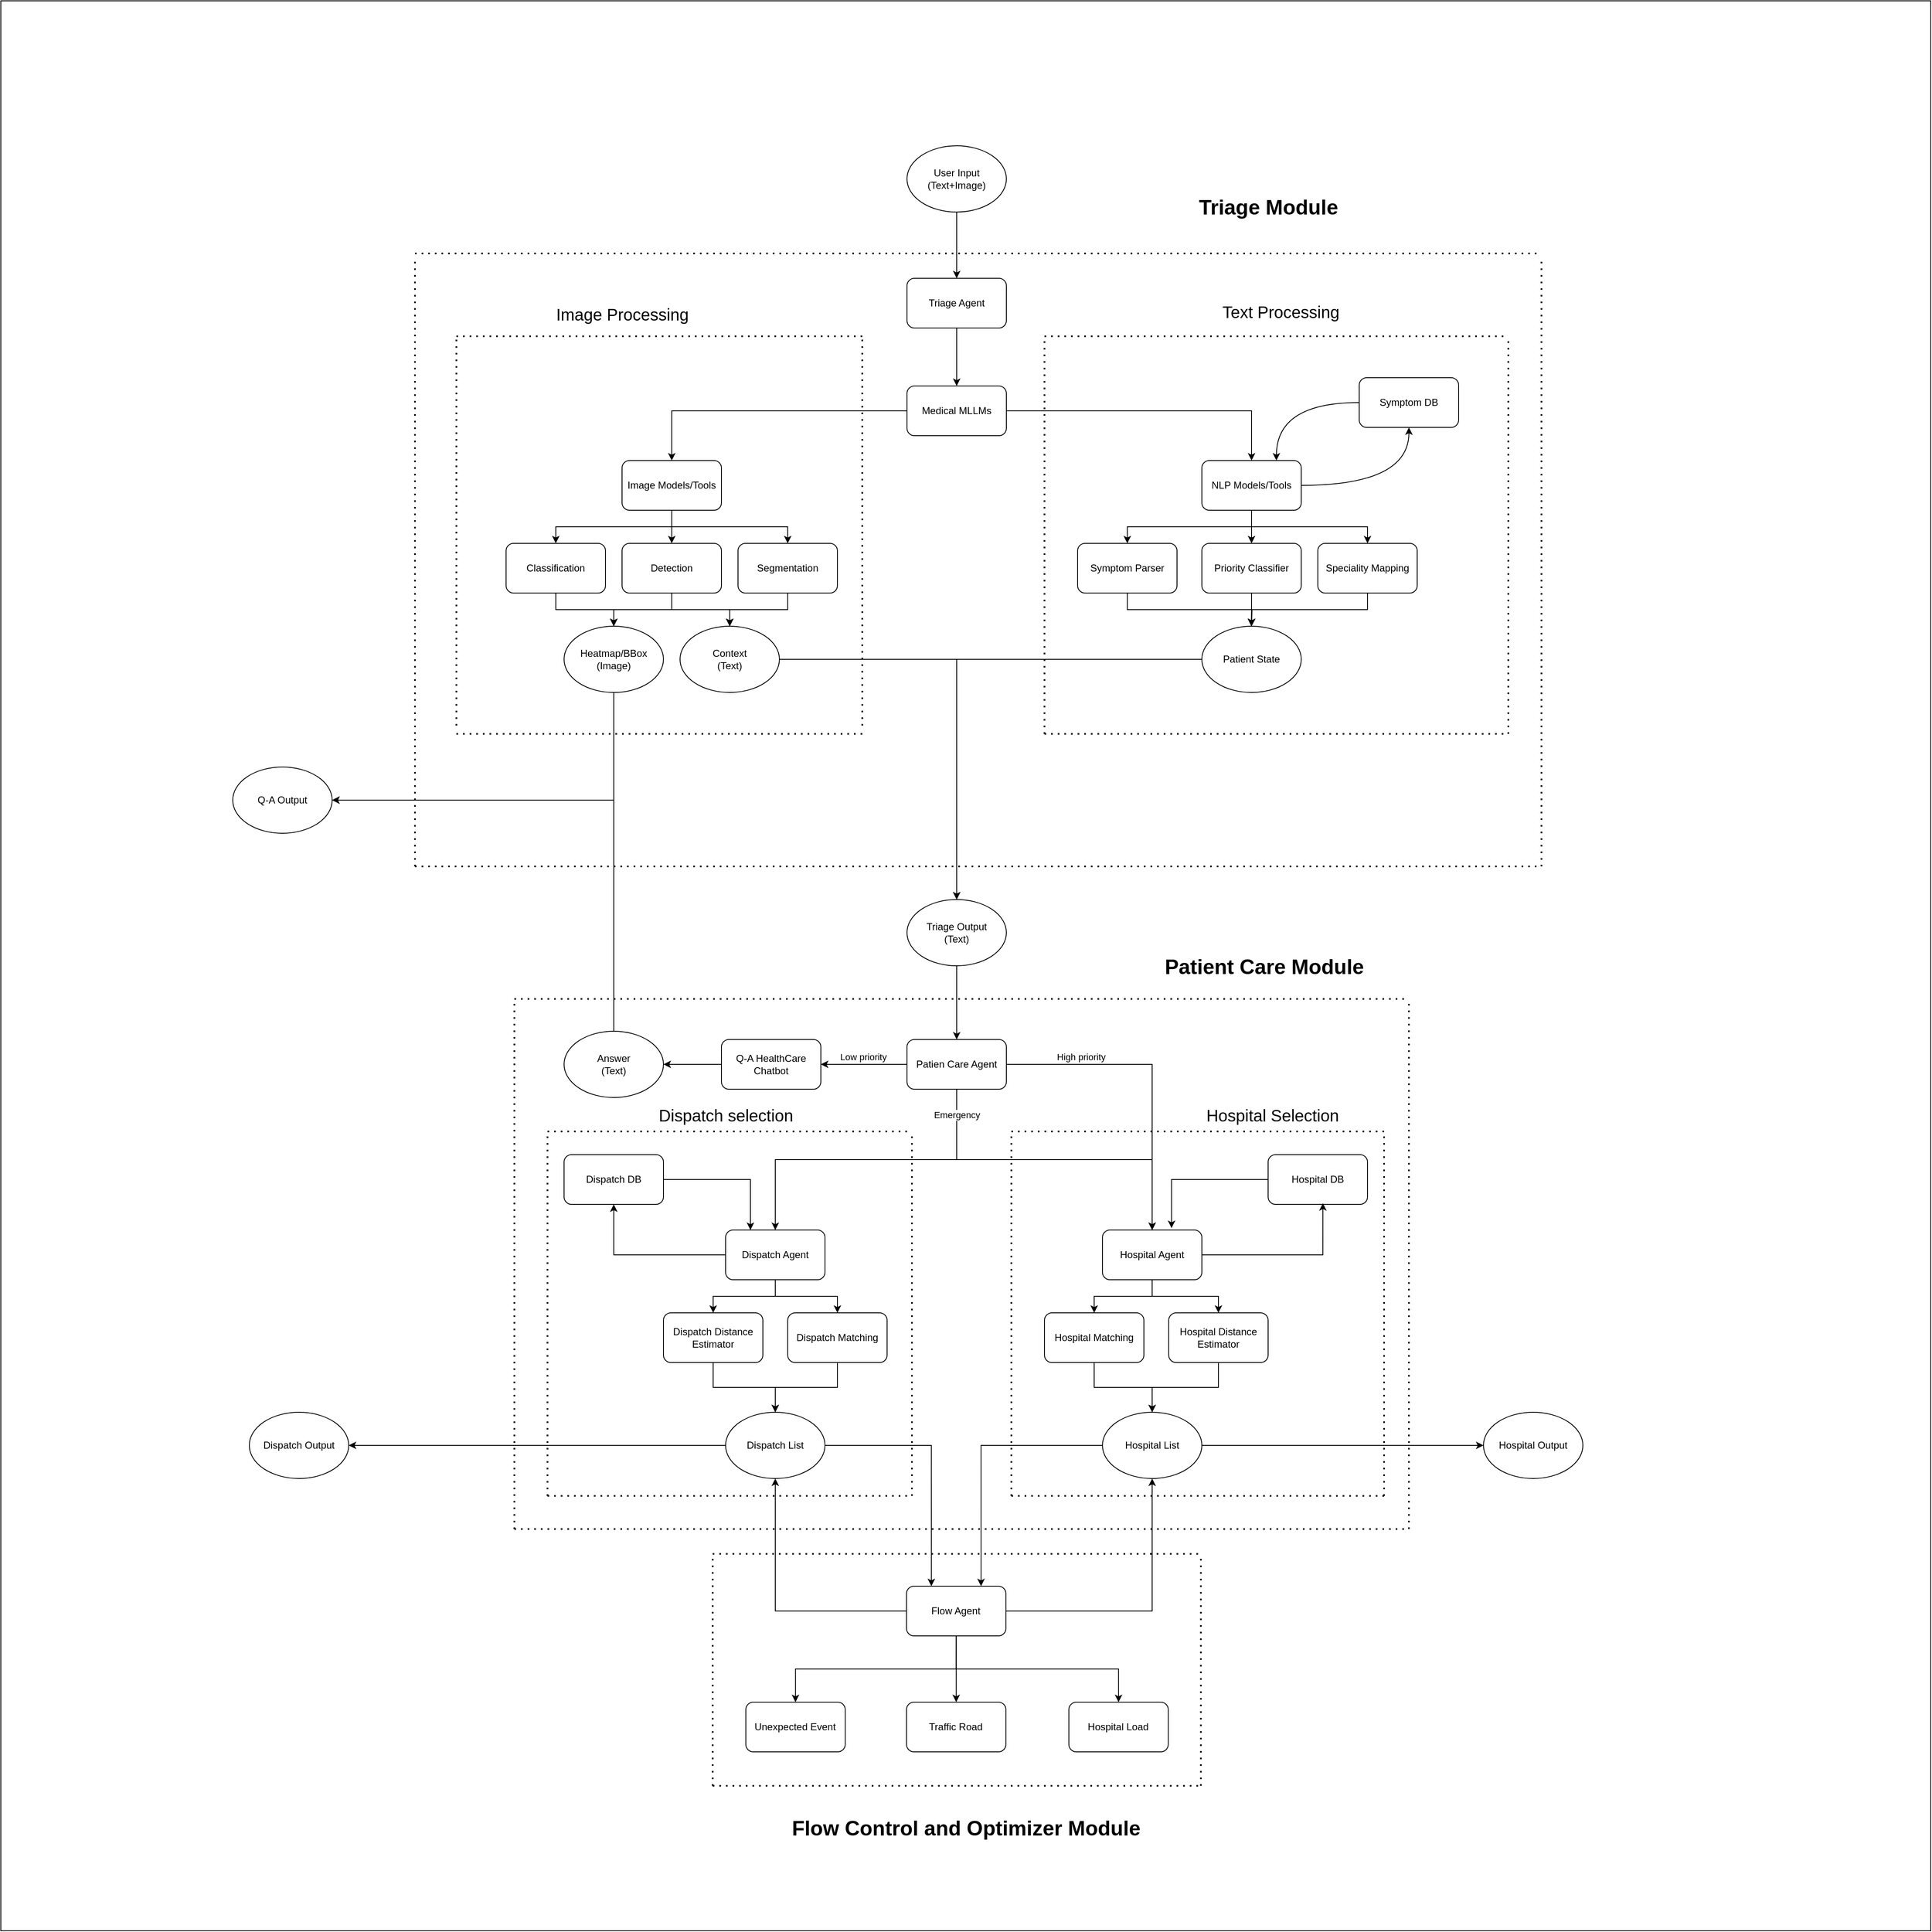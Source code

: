 <mxfile version="27.1.4">
  <diagram name="Trang-1" id="-PTlP6yDnaI1xnIO2j2w">
    <mxGraphModel dx="2442" dy="2209" grid="1" gridSize="10" guides="1" tooltips="1" connect="1" arrows="1" fold="1" page="1" pageScale="1" pageWidth="827" pageHeight="1169" math="0" shadow="0">
      <root>
        <mxCell id="0" />
        <mxCell id="1" parent="0" />
        <mxCell id="S82fjDXBs96VKD_66OaC-129" value="" style="whiteSpace=wrap;html=1;aspect=fixed;" parent="1" vertex="1">
          <mxGeometry x="-740" y="-85" width="2330" height="2330" as="geometry" />
        </mxCell>
        <mxCell id="S82fjDXBs96VKD_66OaC-30" style="edgeStyle=orthogonalEdgeStyle;rounded=0;orthogonalLoop=1;jettySize=auto;html=1;exitX=0.5;exitY=1;exitDx=0;exitDy=0;entryX=0.5;entryY=0;entryDx=0;entryDy=0;" parent="1" source="S82fjDXBs96VKD_66OaC-1" target="S82fjDXBs96VKD_66OaC-4" edge="1">
          <mxGeometry relative="1" as="geometry" />
        </mxCell>
        <mxCell id="S82fjDXBs96VKD_66OaC-1" value="Triage Agent" style="rounded=1;whiteSpace=wrap;html=1;" parent="1" vertex="1">
          <mxGeometry x="354" y="250" width="120" height="60" as="geometry" />
        </mxCell>
        <mxCell id="S82fjDXBs96VKD_66OaC-3" style="edgeStyle=orthogonalEdgeStyle;rounded=0;orthogonalLoop=1;jettySize=auto;html=1;" parent="1" source="S82fjDXBs96VKD_66OaC-2" target="S82fjDXBs96VKD_66OaC-1" edge="1">
          <mxGeometry relative="1" as="geometry" />
        </mxCell>
        <mxCell id="S82fjDXBs96VKD_66OaC-2" value="User Input&lt;br&gt;(Text+Image)" style="ellipse;whiteSpace=wrap;html=1;" parent="1" vertex="1">
          <mxGeometry x="354" y="90" width="120" height="80" as="geometry" />
        </mxCell>
        <mxCell id="S82fjDXBs96VKD_66OaC-18" style="edgeStyle=orthogonalEdgeStyle;rounded=0;orthogonalLoop=1;jettySize=auto;html=1;exitX=0;exitY=0.5;exitDx=0;exitDy=0;entryX=0.5;entryY=0;entryDx=0;entryDy=0;" parent="1" source="S82fjDXBs96VKD_66OaC-4" target="S82fjDXBs96VKD_66OaC-17" edge="1">
          <mxGeometry relative="1" as="geometry" />
        </mxCell>
        <mxCell id="S82fjDXBs96VKD_66OaC-26" style="edgeStyle=orthogonalEdgeStyle;rounded=0;orthogonalLoop=1;jettySize=auto;html=1;exitX=1;exitY=0.5;exitDx=0;exitDy=0;entryX=0.5;entryY=0;entryDx=0;entryDy=0;" parent="1" source="S82fjDXBs96VKD_66OaC-4" target="S82fjDXBs96VKD_66OaC-22" edge="1">
          <mxGeometry relative="1" as="geometry" />
        </mxCell>
        <mxCell id="S82fjDXBs96VKD_66OaC-4" value="Medical MLLMs" style="rounded=1;whiteSpace=wrap;html=1;" parent="1" vertex="1">
          <mxGeometry x="354" y="380" width="120" height="60" as="geometry" />
        </mxCell>
        <mxCell id="S82fjDXBs96VKD_66OaC-55" style="edgeStyle=orthogonalEdgeStyle;rounded=0;orthogonalLoop=1;jettySize=auto;html=1;exitX=0.5;exitY=1;exitDx=0;exitDy=0;entryX=0.5;entryY=0;entryDx=0;entryDy=0;" parent="1" source="S82fjDXBs96VKD_66OaC-5" target="S82fjDXBs96VKD_66OaC-49" edge="1">
          <mxGeometry relative="1" as="geometry" />
        </mxCell>
        <mxCell id="S82fjDXBs96VKD_66OaC-56" style="edgeStyle=orthogonalEdgeStyle;rounded=0;orthogonalLoop=1;jettySize=auto;html=1;exitX=0.5;exitY=1;exitDx=0;exitDy=0;" parent="1" source="S82fjDXBs96VKD_66OaC-5" target="S82fjDXBs96VKD_66OaC-50" edge="1">
          <mxGeometry relative="1" as="geometry" />
        </mxCell>
        <mxCell id="S82fjDXBs96VKD_66OaC-5" value="Classification" style="rounded=1;whiteSpace=wrap;html=1;" parent="1" vertex="1">
          <mxGeometry x="-130" y="570" width="120" height="60" as="geometry" />
        </mxCell>
        <mxCell id="S82fjDXBs96VKD_66OaC-57" style="edgeStyle=orthogonalEdgeStyle;rounded=0;orthogonalLoop=1;jettySize=auto;html=1;exitX=0.5;exitY=1;exitDx=0;exitDy=0;entryX=0.5;entryY=0;entryDx=0;entryDy=0;" parent="1" source="S82fjDXBs96VKD_66OaC-6" target="S82fjDXBs96VKD_66OaC-49" edge="1">
          <mxGeometry relative="1" as="geometry" />
        </mxCell>
        <mxCell id="S82fjDXBs96VKD_66OaC-59" style="edgeStyle=orthogonalEdgeStyle;rounded=0;orthogonalLoop=1;jettySize=auto;html=1;exitX=0.5;exitY=1;exitDx=0;exitDy=0;entryX=0.5;entryY=0;entryDx=0;entryDy=0;" parent="1" source="S82fjDXBs96VKD_66OaC-6" target="S82fjDXBs96VKD_66OaC-50" edge="1">
          <mxGeometry relative="1" as="geometry" />
        </mxCell>
        <mxCell id="S82fjDXBs96VKD_66OaC-6" value="Detection" style="rounded=1;whiteSpace=wrap;html=1;" parent="1" vertex="1">
          <mxGeometry x="10" y="570" width="120" height="60" as="geometry" />
        </mxCell>
        <mxCell id="S82fjDXBs96VKD_66OaC-58" style="edgeStyle=orthogonalEdgeStyle;rounded=0;orthogonalLoop=1;jettySize=auto;html=1;exitX=0.5;exitY=1;exitDx=0;exitDy=0;entryX=0.5;entryY=0;entryDx=0;entryDy=0;" parent="1" source="S82fjDXBs96VKD_66OaC-7" target="S82fjDXBs96VKD_66OaC-50" edge="1">
          <mxGeometry relative="1" as="geometry" />
        </mxCell>
        <mxCell id="S82fjDXBs96VKD_66OaC-60" style="edgeStyle=orthogonalEdgeStyle;rounded=0;orthogonalLoop=1;jettySize=auto;html=1;exitX=0.5;exitY=1;exitDx=0;exitDy=0;entryX=0.5;entryY=0;entryDx=0;entryDy=0;" parent="1" source="S82fjDXBs96VKD_66OaC-7" target="S82fjDXBs96VKD_66OaC-49" edge="1">
          <mxGeometry relative="1" as="geometry" />
        </mxCell>
        <mxCell id="S82fjDXBs96VKD_66OaC-7" value="Segmentation" style="rounded=1;whiteSpace=wrap;html=1;" parent="1" vertex="1">
          <mxGeometry x="150" y="570" width="120" height="60" as="geometry" />
        </mxCell>
        <mxCell id="S82fjDXBs96VKD_66OaC-19" style="edgeStyle=orthogonalEdgeStyle;rounded=0;orthogonalLoop=1;jettySize=auto;html=1;exitX=0.5;exitY=1;exitDx=0;exitDy=0;" parent="1" source="S82fjDXBs96VKD_66OaC-17" target="S82fjDXBs96VKD_66OaC-5" edge="1">
          <mxGeometry relative="1" as="geometry">
            <Array as="points">
              <mxPoint x="70" y="550" />
              <mxPoint x="-70" y="550" />
            </Array>
          </mxGeometry>
        </mxCell>
        <mxCell id="S82fjDXBs96VKD_66OaC-20" style="edgeStyle=orthogonalEdgeStyle;rounded=0;orthogonalLoop=1;jettySize=auto;html=1;exitX=0.5;exitY=1;exitDx=0;exitDy=0;entryX=0.5;entryY=0;entryDx=0;entryDy=0;" parent="1" source="S82fjDXBs96VKD_66OaC-17" target="S82fjDXBs96VKD_66OaC-6" edge="1">
          <mxGeometry relative="1" as="geometry" />
        </mxCell>
        <mxCell id="S82fjDXBs96VKD_66OaC-21" style="edgeStyle=orthogonalEdgeStyle;rounded=0;orthogonalLoop=1;jettySize=auto;html=1;exitX=0.5;exitY=1;exitDx=0;exitDy=0;entryX=0.5;entryY=0;entryDx=0;entryDy=0;" parent="1" source="S82fjDXBs96VKD_66OaC-17" target="S82fjDXBs96VKD_66OaC-7" edge="1">
          <mxGeometry relative="1" as="geometry" />
        </mxCell>
        <mxCell id="S82fjDXBs96VKD_66OaC-17" value="Image Models/Tools" style="rounded=1;whiteSpace=wrap;html=1;" parent="1" vertex="1">
          <mxGeometry x="10" y="470" width="120" height="60" as="geometry" />
        </mxCell>
        <mxCell id="S82fjDXBs96VKD_66OaC-27" style="edgeStyle=orthogonalEdgeStyle;rounded=0;orthogonalLoop=1;jettySize=auto;html=1;exitX=0.5;exitY=1;exitDx=0;exitDy=0;entryX=0.5;entryY=0;entryDx=0;entryDy=0;" parent="1" source="S82fjDXBs96VKD_66OaC-22" target="S82fjDXBs96VKD_66OaC-23" edge="1">
          <mxGeometry relative="1" as="geometry" />
        </mxCell>
        <mxCell id="S82fjDXBs96VKD_66OaC-28" style="edgeStyle=orthogonalEdgeStyle;rounded=0;orthogonalLoop=1;jettySize=auto;html=1;exitX=0.5;exitY=1;exitDx=0;exitDy=0;" parent="1" source="S82fjDXBs96VKD_66OaC-22" target="S82fjDXBs96VKD_66OaC-24" edge="1">
          <mxGeometry relative="1" as="geometry" />
        </mxCell>
        <mxCell id="S82fjDXBs96VKD_66OaC-29" style="edgeStyle=orthogonalEdgeStyle;rounded=0;orthogonalLoop=1;jettySize=auto;html=1;exitX=0.5;exitY=1;exitDx=0;exitDy=0;entryX=0.5;entryY=0;entryDx=0;entryDy=0;" parent="1" source="S82fjDXBs96VKD_66OaC-22" target="S82fjDXBs96VKD_66OaC-25" edge="1">
          <mxGeometry relative="1" as="geometry" />
        </mxCell>
        <mxCell id="S82fjDXBs96VKD_66OaC-44" style="edgeStyle=orthogonalEdgeStyle;rounded=0;orthogonalLoop=1;jettySize=auto;html=1;exitX=1;exitY=0.5;exitDx=0;exitDy=0;curved=1;" parent="1" source="S82fjDXBs96VKD_66OaC-22" target="S82fjDXBs96VKD_66OaC-42" edge="1">
          <mxGeometry relative="1" as="geometry" />
        </mxCell>
        <mxCell id="S82fjDXBs96VKD_66OaC-22" value="NLP Models/Tools" style="rounded=1;whiteSpace=wrap;html=1;" parent="1" vertex="1">
          <mxGeometry x="710" y="470" width="120" height="60" as="geometry" />
        </mxCell>
        <mxCell id="S82fjDXBs96VKD_66OaC-52" style="edgeStyle=orthogonalEdgeStyle;rounded=0;orthogonalLoop=1;jettySize=auto;html=1;exitX=0.5;exitY=1;exitDx=0;exitDy=0;" parent="1" source="S82fjDXBs96VKD_66OaC-23" target="S82fjDXBs96VKD_66OaC-51" edge="1">
          <mxGeometry relative="1" as="geometry" />
        </mxCell>
        <mxCell id="S82fjDXBs96VKD_66OaC-23" value="Symptom Parser" style="rounded=1;whiteSpace=wrap;html=1;" parent="1" vertex="1">
          <mxGeometry x="560" y="570" width="120" height="60" as="geometry" />
        </mxCell>
        <mxCell id="S82fjDXBs96VKD_66OaC-53" style="edgeStyle=orthogonalEdgeStyle;rounded=0;orthogonalLoop=1;jettySize=auto;html=1;exitX=0.5;exitY=1;exitDx=0;exitDy=0;" parent="1" source="S82fjDXBs96VKD_66OaC-24" edge="1">
          <mxGeometry relative="1" as="geometry">
            <mxPoint x="769.667" y="670" as="targetPoint" />
          </mxGeometry>
        </mxCell>
        <mxCell id="S82fjDXBs96VKD_66OaC-24" value="Priority Classifier" style="rounded=1;whiteSpace=wrap;html=1;" parent="1" vertex="1">
          <mxGeometry x="710" y="570" width="120" height="60" as="geometry" />
        </mxCell>
        <mxCell id="S82fjDXBs96VKD_66OaC-54" style="edgeStyle=orthogonalEdgeStyle;rounded=0;orthogonalLoop=1;jettySize=auto;html=1;exitX=0.5;exitY=1;exitDx=0;exitDy=0;" parent="1" source="S82fjDXBs96VKD_66OaC-25" edge="1">
          <mxGeometry relative="1" as="geometry">
            <mxPoint x="770" y="670" as="targetPoint" />
          </mxGeometry>
        </mxCell>
        <mxCell id="S82fjDXBs96VKD_66OaC-25" value="Speciality Mapping" style="rounded=1;whiteSpace=wrap;html=1;" parent="1" vertex="1">
          <mxGeometry x="850" y="570" width="120" height="60" as="geometry" />
        </mxCell>
        <mxCell id="S82fjDXBs96VKD_66OaC-46" style="edgeStyle=orthogonalEdgeStyle;rounded=0;orthogonalLoop=1;jettySize=auto;html=1;exitX=0.5;exitY=1;exitDx=0;exitDy=0;" parent="1" source="S82fjDXBs96VKD_66OaC-37" target="S82fjDXBs96VKD_66OaC-45" edge="1">
          <mxGeometry relative="1" as="geometry" />
        </mxCell>
        <mxCell id="S82fjDXBs96VKD_66OaC-37" value="Triage Output&lt;div&gt;(Text)&lt;/div&gt;" style="ellipse;whiteSpace=wrap;html=1;" parent="1" vertex="1">
          <mxGeometry x="354" y="1000" width="120" height="80" as="geometry" />
        </mxCell>
        <mxCell id="S82fjDXBs96VKD_66OaC-43" style="edgeStyle=orthogonalEdgeStyle;rounded=0;orthogonalLoop=1;jettySize=auto;html=1;exitX=0;exitY=0.5;exitDx=0;exitDy=0;entryX=0.75;entryY=0;entryDx=0;entryDy=0;curved=1;" parent="1" source="S82fjDXBs96VKD_66OaC-42" target="S82fjDXBs96VKD_66OaC-22" edge="1">
          <mxGeometry relative="1" as="geometry" />
        </mxCell>
        <mxCell id="S82fjDXBs96VKD_66OaC-42" value="Symptom DB" style="rounded=1;whiteSpace=wrap;html=1;" parent="1" vertex="1">
          <mxGeometry x="900" y="370" width="120" height="60" as="geometry" />
        </mxCell>
        <mxCell id="S82fjDXBs96VKD_66OaC-69" style="edgeStyle=orthogonalEdgeStyle;rounded=0;orthogonalLoop=1;jettySize=auto;html=1;exitX=0;exitY=0.5;exitDx=0;exitDy=0;entryX=1;entryY=0.5;entryDx=0;entryDy=0;" parent="1" source="S82fjDXBs96VKD_66OaC-45" target="S82fjDXBs96VKD_66OaC-47" edge="1">
          <mxGeometry relative="1" as="geometry" />
        </mxCell>
        <mxCell id="zd9Nmp61cdPIu0AplsEH-1" value="Low priority" style="edgeLabel;html=1;align=center;verticalAlign=middle;resizable=0;points=[];" vertex="1" connectable="0" parent="S82fjDXBs96VKD_66OaC-69">
          <mxGeometry x="-0.044" relative="1" as="geometry">
            <mxPoint x="-4" y="-9" as="offset" />
          </mxGeometry>
        </mxCell>
        <mxCell id="S82fjDXBs96VKD_66OaC-72" style="edgeStyle=orthogonalEdgeStyle;rounded=0;orthogonalLoop=1;jettySize=auto;html=1;exitX=0.5;exitY=1;exitDx=0;exitDy=0;entryX=0.5;entryY=0;entryDx=0;entryDy=0;" parent="1" source="S82fjDXBs96VKD_66OaC-45" target="S82fjDXBs96VKD_66OaC-70" edge="1">
          <mxGeometry relative="1" as="geometry" />
        </mxCell>
        <mxCell id="S82fjDXBs96VKD_66OaC-73" style="edgeStyle=orthogonalEdgeStyle;rounded=0;orthogonalLoop=1;jettySize=auto;html=1;exitX=0.5;exitY=1;exitDx=0;exitDy=0;" parent="1" source="S82fjDXBs96VKD_66OaC-45" target="S82fjDXBs96VKD_66OaC-71" edge="1">
          <mxGeometry relative="1" as="geometry" />
        </mxCell>
        <mxCell id="zd9Nmp61cdPIu0AplsEH-3" value="Emergency" style="edgeLabel;html=1;align=center;verticalAlign=middle;resizable=0;points=[];" vertex="1" connectable="0" parent="S82fjDXBs96VKD_66OaC-73">
          <mxGeometry x="-0.814" y="2" relative="1" as="geometry">
            <mxPoint x="-2" y="-7" as="offset" />
          </mxGeometry>
        </mxCell>
        <mxCell id="S82fjDXBs96VKD_66OaC-74" style="edgeStyle=orthogonalEdgeStyle;rounded=0;orthogonalLoop=1;jettySize=auto;html=1;exitX=1;exitY=0.5;exitDx=0;exitDy=0;entryX=0.5;entryY=0;entryDx=0;entryDy=0;" parent="1" source="S82fjDXBs96VKD_66OaC-45" target="S82fjDXBs96VKD_66OaC-71" edge="1">
          <mxGeometry relative="1" as="geometry" />
        </mxCell>
        <mxCell id="zd9Nmp61cdPIu0AplsEH-2" value="High priority" style="edgeLabel;html=1;align=center;verticalAlign=middle;resizable=0;points=[];" vertex="1" connectable="0" parent="S82fjDXBs96VKD_66OaC-74">
          <mxGeometry x="-0.521" y="1" relative="1" as="geometry">
            <mxPoint y="-8" as="offset" />
          </mxGeometry>
        </mxCell>
        <mxCell id="S82fjDXBs96VKD_66OaC-45" value="Patien Care Agent" style="rounded=1;whiteSpace=wrap;html=1;" parent="1" vertex="1">
          <mxGeometry x="354" y="1169" width="120" height="60" as="geometry" />
        </mxCell>
        <mxCell id="5sIv0ydvP6oSDNvSyHTZ-1" style="edgeStyle=orthogonalEdgeStyle;rounded=0;orthogonalLoop=1;jettySize=auto;html=1;exitX=0;exitY=0.5;exitDx=0;exitDy=0;entryX=1;entryY=0.5;entryDx=0;entryDy=0;" parent="1" source="S82fjDXBs96VKD_66OaC-47" target="S82fjDXBs96VKD_66OaC-64" edge="1">
          <mxGeometry relative="1" as="geometry" />
        </mxCell>
        <mxCell id="S82fjDXBs96VKD_66OaC-47" value="Q-A HealthCare Chatbot" style="rounded=1;whiteSpace=wrap;html=1;" parent="1" vertex="1">
          <mxGeometry x="130" y="1169" width="120" height="60" as="geometry" />
        </mxCell>
        <mxCell id="S82fjDXBs96VKD_66OaC-68" style="edgeStyle=orthogonalEdgeStyle;rounded=0;orthogonalLoop=1;jettySize=auto;html=1;exitX=0.5;exitY=1;exitDx=0;exitDy=0;entryX=1;entryY=0.5;entryDx=0;entryDy=0;" parent="1" source="S82fjDXBs96VKD_66OaC-49" target="S82fjDXBs96VKD_66OaC-65" edge="1">
          <mxGeometry relative="1" as="geometry" />
        </mxCell>
        <mxCell id="S82fjDXBs96VKD_66OaC-49" value="Heatmap/BBox&lt;div&gt;(Image)&lt;/div&gt;" style="ellipse;whiteSpace=wrap;html=1;" parent="1" vertex="1">
          <mxGeometry x="-60" y="670" width="120" height="80" as="geometry" />
        </mxCell>
        <mxCell id="S82fjDXBs96VKD_66OaC-61" style="edgeStyle=orthogonalEdgeStyle;rounded=0;orthogonalLoop=1;jettySize=auto;html=1;" parent="1" source="S82fjDXBs96VKD_66OaC-50" target="S82fjDXBs96VKD_66OaC-37" edge="1">
          <mxGeometry relative="1" as="geometry" />
        </mxCell>
        <mxCell id="S82fjDXBs96VKD_66OaC-50" value="Context&lt;div&gt;(Text)&lt;/div&gt;" style="ellipse;whiteSpace=wrap;html=1;" parent="1" vertex="1">
          <mxGeometry x="80" y="670" width="120" height="80" as="geometry" />
        </mxCell>
        <mxCell id="S82fjDXBs96VKD_66OaC-63" style="edgeStyle=orthogonalEdgeStyle;rounded=0;orthogonalLoop=1;jettySize=auto;html=1;exitX=0;exitY=0.5;exitDx=0;exitDy=0;entryX=0.5;entryY=0;entryDx=0;entryDy=0;" parent="1" source="S82fjDXBs96VKD_66OaC-51" target="S82fjDXBs96VKD_66OaC-37" edge="1">
          <mxGeometry relative="1" as="geometry" />
        </mxCell>
        <mxCell id="S82fjDXBs96VKD_66OaC-51" value="Patient State" style="ellipse;whiteSpace=wrap;html=1;" parent="1" vertex="1">
          <mxGeometry x="710" y="670" width="120" height="80" as="geometry" />
        </mxCell>
        <mxCell id="S82fjDXBs96VKD_66OaC-67" style="edgeStyle=orthogonalEdgeStyle;rounded=0;orthogonalLoop=1;jettySize=auto;html=1;exitX=0.5;exitY=0;exitDx=0;exitDy=0;entryX=1;entryY=0.5;entryDx=0;entryDy=0;" parent="1" source="S82fjDXBs96VKD_66OaC-64" target="S82fjDXBs96VKD_66OaC-65" edge="1">
          <mxGeometry relative="1" as="geometry" />
        </mxCell>
        <mxCell id="S82fjDXBs96VKD_66OaC-64" value="Answer&lt;div&gt;(Text)&lt;/div&gt;" style="ellipse;whiteSpace=wrap;html=1;" parent="1" vertex="1">
          <mxGeometry x="-60" y="1159" width="120" height="80" as="geometry" />
        </mxCell>
        <mxCell id="S82fjDXBs96VKD_66OaC-65" value="Q-A Output" style="ellipse;whiteSpace=wrap;html=1;" parent="1" vertex="1">
          <mxGeometry x="-460" y="840" width="120" height="80" as="geometry" />
        </mxCell>
        <mxCell id="S82fjDXBs96VKD_66OaC-81" style="edgeStyle=orthogonalEdgeStyle;rounded=0;orthogonalLoop=1;jettySize=auto;html=1;exitX=0.5;exitY=1;exitDx=0;exitDy=0;entryX=0.5;entryY=0;entryDx=0;entryDy=0;" parent="1" source="S82fjDXBs96VKD_66OaC-70" target="S82fjDXBs96VKD_66OaC-76" edge="1">
          <mxGeometry relative="1" as="geometry" />
        </mxCell>
        <mxCell id="S82fjDXBs96VKD_66OaC-82" style="edgeStyle=orthogonalEdgeStyle;rounded=0;orthogonalLoop=1;jettySize=auto;html=1;exitX=0.5;exitY=1;exitDx=0;exitDy=0;entryX=0.5;entryY=0;entryDx=0;entryDy=0;" parent="1" source="S82fjDXBs96VKD_66OaC-70" target="S82fjDXBs96VKD_66OaC-75" edge="1">
          <mxGeometry relative="1" as="geometry" />
        </mxCell>
        <mxCell id="S82fjDXBs96VKD_66OaC-84" style="edgeStyle=orthogonalEdgeStyle;rounded=0;orthogonalLoop=1;jettySize=auto;html=1;exitX=0;exitY=0.5;exitDx=0;exitDy=0;entryX=0.5;entryY=1;entryDx=0;entryDy=0;" parent="1" source="S82fjDXBs96VKD_66OaC-70" target="S82fjDXBs96VKD_66OaC-77" edge="1">
          <mxGeometry relative="1" as="geometry" />
        </mxCell>
        <mxCell id="S82fjDXBs96VKD_66OaC-70" value="Dispatch Agent" style="rounded=1;whiteSpace=wrap;html=1;" parent="1" vertex="1">
          <mxGeometry x="135" y="1399" width="120" height="60" as="geometry" />
        </mxCell>
        <mxCell id="S82fjDXBs96VKD_66OaC-90" style="edgeStyle=orthogonalEdgeStyle;rounded=0;orthogonalLoop=1;jettySize=auto;html=1;exitX=0.5;exitY=1;exitDx=0;exitDy=0;entryX=0.5;entryY=0;entryDx=0;entryDy=0;" parent="1" source="S82fjDXBs96VKD_66OaC-71" target="S82fjDXBs96VKD_66OaC-78" edge="1">
          <mxGeometry relative="1" as="geometry" />
        </mxCell>
        <mxCell id="S82fjDXBs96VKD_66OaC-91" style="edgeStyle=orthogonalEdgeStyle;rounded=0;orthogonalLoop=1;jettySize=auto;html=1;exitX=0.5;exitY=1;exitDx=0;exitDy=0;" parent="1" source="S82fjDXBs96VKD_66OaC-71" target="S82fjDXBs96VKD_66OaC-79" edge="1">
          <mxGeometry relative="1" as="geometry" />
        </mxCell>
        <mxCell id="S82fjDXBs96VKD_66OaC-71" value="Hospital Agent" style="rounded=1;whiteSpace=wrap;html=1;" parent="1" vertex="1">
          <mxGeometry x="590" y="1399" width="120" height="60" as="geometry" />
        </mxCell>
        <mxCell id="S82fjDXBs96VKD_66OaC-94" style="edgeStyle=orthogonalEdgeStyle;rounded=0;orthogonalLoop=1;jettySize=auto;html=1;exitX=0.5;exitY=1;exitDx=0;exitDy=0;entryX=0.5;entryY=0;entryDx=0;entryDy=0;" parent="1" source="S82fjDXBs96VKD_66OaC-75" target="S82fjDXBs96VKD_66OaC-87" edge="1">
          <mxGeometry relative="1" as="geometry" />
        </mxCell>
        <mxCell id="S82fjDXBs96VKD_66OaC-75" value="Dispatch Matching" style="rounded=1;whiteSpace=wrap;html=1;" parent="1" vertex="1">
          <mxGeometry x="210" y="1499" width="120" height="60" as="geometry" />
        </mxCell>
        <mxCell id="S82fjDXBs96VKD_66OaC-92" style="edgeStyle=orthogonalEdgeStyle;rounded=0;orthogonalLoop=1;jettySize=auto;html=1;exitX=0.5;exitY=1;exitDx=0;exitDy=0;" parent="1" source="S82fjDXBs96VKD_66OaC-76" target="S82fjDXBs96VKD_66OaC-87" edge="1">
          <mxGeometry relative="1" as="geometry" />
        </mxCell>
        <mxCell id="S82fjDXBs96VKD_66OaC-76" value="Dispatch Distance Estimator" style="rounded=1;whiteSpace=wrap;html=1;" parent="1" vertex="1">
          <mxGeometry x="60" y="1499" width="120" height="60" as="geometry" />
        </mxCell>
        <mxCell id="S82fjDXBs96VKD_66OaC-83" style="edgeStyle=orthogonalEdgeStyle;rounded=0;orthogonalLoop=1;jettySize=auto;html=1;exitX=1;exitY=0.5;exitDx=0;exitDy=0;entryX=0.25;entryY=0;entryDx=0;entryDy=0;" parent="1" source="S82fjDXBs96VKD_66OaC-77" target="S82fjDXBs96VKD_66OaC-70" edge="1">
          <mxGeometry relative="1" as="geometry" />
        </mxCell>
        <mxCell id="S82fjDXBs96VKD_66OaC-77" value="Dispatch DB" style="rounded=1;whiteSpace=wrap;html=1;" parent="1" vertex="1">
          <mxGeometry x="-60" y="1308" width="120" height="60" as="geometry" />
        </mxCell>
        <mxCell id="S82fjDXBs96VKD_66OaC-95" style="edgeStyle=orthogonalEdgeStyle;rounded=0;orthogonalLoop=1;jettySize=auto;html=1;exitX=0.5;exitY=1;exitDx=0;exitDy=0;" parent="1" source="S82fjDXBs96VKD_66OaC-78" target="S82fjDXBs96VKD_66OaC-88" edge="1">
          <mxGeometry relative="1" as="geometry" />
        </mxCell>
        <mxCell id="S82fjDXBs96VKD_66OaC-78" value="Hospital Matching" style="rounded=1;whiteSpace=wrap;html=1;" parent="1" vertex="1">
          <mxGeometry x="520" y="1499" width="120" height="60" as="geometry" />
        </mxCell>
        <mxCell id="S82fjDXBs96VKD_66OaC-96" style="edgeStyle=orthogonalEdgeStyle;rounded=0;orthogonalLoop=1;jettySize=auto;html=1;exitX=0.5;exitY=1;exitDx=0;exitDy=0;entryX=0.5;entryY=0;entryDx=0;entryDy=0;" parent="1" source="S82fjDXBs96VKD_66OaC-79" target="S82fjDXBs96VKD_66OaC-88" edge="1">
          <mxGeometry relative="1" as="geometry" />
        </mxCell>
        <mxCell id="S82fjDXBs96VKD_66OaC-79" value="Hospital Distance Estimator" style="rounded=1;whiteSpace=wrap;html=1;" parent="1" vertex="1">
          <mxGeometry x="670" y="1499" width="120" height="60" as="geometry" />
        </mxCell>
        <mxCell id="S82fjDXBs96VKD_66OaC-80" value="Hospital DB" style="rounded=1;whiteSpace=wrap;html=1;" parent="1" vertex="1">
          <mxGeometry x="790" y="1308" width="120" height="60" as="geometry" />
        </mxCell>
        <mxCell id="S82fjDXBs96VKD_66OaC-85" style="edgeStyle=orthogonalEdgeStyle;rounded=0;orthogonalLoop=1;jettySize=auto;html=1;exitX=0;exitY=0.5;exitDx=0;exitDy=0;entryX=0.695;entryY=-0.039;entryDx=0;entryDy=0;entryPerimeter=0;" parent="1" source="S82fjDXBs96VKD_66OaC-80" target="S82fjDXBs96VKD_66OaC-71" edge="1">
          <mxGeometry relative="1" as="geometry" />
        </mxCell>
        <mxCell id="S82fjDXBs96VKD_66OaC-86" style="edgeStyle=orthogonalEdgeStyle;rounded=0;orthogonalLoop=1;jettySize=auto;html=1;exitX=1;exitY=0.5;exitDx=0;exitDy=0;entryX=0.551;entryY=0.977;entryDx=0;entryDy=0;entryPerimeter=0;" parent="1" source="S82fjDXBs96VKD_66OaC-71" target="S82fjDXBs96VKD_66OaC-80" edge="1">
          <mxGeometry relative="1" as="geometry" />
        </mxCell>
        <mxCell id="S82fjDXBs96VKD_66OaC-100" style="edgeStyle=orthogonalEdgeStyle;rounded=0;orthogonalLoop=1;jettySize=auto;html=1;exitX=0;exitY=0.5;exitDx=0;exitDy=0;entryX=1;entryY=0.5;entryDx=0;entryDy=0;" parent="1" source="S82fjDXBs96VKD_66OaC-87" target="S82fjDXBs96VKD_66OaC-98" edge="1">
          <mxGeometry relative="1" as="geometry" />
        </mxCell>
        <mxCell id="S82fjDXBs96VKD_66OaC-105" style="edgeStyle=orthogonalEdgeStyle;rounded=0;orthogonalLoop=1;jettySize=auto;html=1;exitX=1;exitY=0.5;exitDx=0;exitDy=0;entryX=0.25;entryY=0;entryDx=0;entryDy=0;" parent="1" source="S82fjDXBs96VKD_66OaC-87" target="S82fjDXBs96VKD_66OaC-104" edge="1">
          <mxGeometry relative="1" as="geometry" />
        </mxCell>
        <mxCell id="S82fjDXBs96VKD_66OaC-87" value="Dispatch List" style="ellipse;whiteSpace=wrap;html=1;" parent="1" vertex="1">
          <mxGeometry x="135" y="1619" width="120" height="80" as="geometry" />
        </mxCell>
        <mxCell id="S82fjDXBs96VKD_66OaC-103" style="edgeStyle=orthogonalEdgeStyle;rounded=0;orthogonalLoop=1;jettySize=auto;html=1;exitX=1;exitY=0.5;exitDx=0;exitDy=0;entryX=0;entryY=0.5;entryDx=0;entryDy=0;" parent="1" source="S82fjDXBs96VKD_66OaC-88" target="S82fjDXBs96VKD_66OaC-102" edge="1">
          <mxGeometry relative="1" as="geometry" />
        </mxCell>
        <mxCell id="S82fjDXBs96VKD_66OaC-106" style="edgeStyle=orthogonalEdgeStyle;rounded=0;orthogonalLoop=1;jettySize=auto;html=1;exitX=0;exitY=0.5;exitDx=0;exitDy=0;entryX=0.75;entryY=0;entryDx=0;entryDy=0;" parent="1" source="S82fjDXBs96VKD_66OaC-88" target="S82fjDXBs96VKD_66OaC-104" edge="1">
          <mxGeometry relative="1" as="geometry" />
        </mxCell>
        <mxCell id="S82fjDXBs96VKD_66OaC-88" value="Hospital List" style="ellipse;whiteSpace=wrap;html=1;" parent="1" vertex="1">
          <mxGeometry x="590" y="1619" width="120" height="80" as="geometry" />
        </mxCell>
        <mxCell id="S82fjDXBs96VKD_66OaC-98" value="Dispatch Output" style="ellipse;whiteSpace=wrap;html=1;" parent="1" vertex="1">
          <mxGeometry x="-440" y="1619" width="120" height="80" as="geometry" />
        </mxCell>
        <mxCell id="S82fjDXBs96VKD_66OaC-102" value="Hospital Output" style="ellipse;whiteSpace=wrap;html=1;" parent="1" vertex="1">
          <mxGeometry x="1050" y="1619" width="120" height="80" as="geometry" />
        </mxCell>
        <mxCell id="S82fjDXBs96VKD_66OaC-107" style="edgeStyle=orthogonalEdgeStyle;rounded=0;orthogonalLoop=1;jettySize=auto;html=1;exitX=0;exitY=0.5;exitDx=0;exitDy=0;entryX=0.5;entryY=1;entryDx=0;entryDy=0;" parent="1" source="S82fjDXBs96VKD_66OaC-104" target="S82fjDXBs96VKD_66OaC-87" edge="1">
          <mxGeometry relative="1" as="geometry" />
        </mxCell>
        <mxCell id="S82fjDXBs96VKD_66OaC-108" style="edgeStyle=orthogonalEdgeStyle;rounded=0;orthogonalLoop=1;jettySize=auto;html=1;exitX=1;exitY=0.5;exitDx=0;exitDy=0;entryX=0.5;entryY=1;entryDx=0;entryDy=0;" parent="1" source="S82fjDXBs96VKD_66OaC-104" target="S82fjDXBs96VKD_66OaC-88" edge="1">
          <mxGeometry relative="1" as="geometry" />
        </mxCell>
        <mxCell id="S82fjDXBs96VKD_66OaC-114" style="edgeStyle=orthogonalEdgeStyle;rounded=0;orthogonalLoop=1;jettySize=auto;html=1;exitX=0.5;exitY=1;exitDx=0;exitDy=0;" parent="1" source="S82fjDXBs96VKD_66OaC-104" target="S82fjDXBs96VKD_66OaC-109" edge="1">
          <mxGeometry relative="1" as="geometry" />
        </mxCell>
        <mxCell id="S82fjDXBs96VKD_66OaC-115" style="edgeStyle=orthogonalEdgeStyle;rounded=0;orthogonalLoop=1;jettySize=auto;html=1;exitX=0.5;exitY=1;exitDx=0;exitDy=0;" parent="1" source="S82fjDXBs96VKD_66OaC-104" target="S82fjDXBs96VKD_66OaC-110" edge="1">
          <mxGeometry relative="1" as="geometry" />
        </mxCell>
        <mxCell id="S82fjDXBs96VKD_66OaC-116" style="edgeStyle=orthogonalEdgeStyle;rounded=0;orthogonalLoop=1;jettySize=auto;html=1;exitX=0.5;exitY=1;exitDx=0;exitDy=0;entryX=0.5;entryY=0;entryDx=0;entryDy=0;" parent="1" source="S82fjDXBs96VKD_66OaC-104" target="S82fjDXBs96VKD_66OaC-111" edge="1">
          <mxGeometry relative="1" as="geometry" />
        </mxCell>
        <mxCell id="S82fjDXBs96VKD_66OaC-104" value="Flow Agent" style="rounded=1;whiteSpace=wrap;html=1;" parent="1" vertex="1">
          <mxGeometry x="353.43" y="1829" width="120" height="60" as="geometry" />
        </mxCell>
        <mxCell id="S82fjDXBs96VKD_66OaC-109" value="Unexpected Event" style="rounded=1;whiteSpace=wrap;html=1;" parent="1" vertex="1">
          <mxGeometry x="159.43" y="1969" width="120" height="60" as="geometry" />
        </mxCell>
        <mxCell id="S82fjDXBs96VKD_66OaC-110" value="Traffic Road" style="rounded=1;whiteSpace=wrap;html=1;" parent="1" vertex="1">
          <mxGeometry x="353.43" y="1969" width="120" height="60" as="geometry" />
        </mxCell>
        <mxCell id="S82fjDXBs96VKD_66OaC-111" value="Hospital Load" style="rounded=1;whiteSpace=wrap;html=1;" parent="1" vertex="1">
          <mxGeometry x="549.43" y="1969" width="120" height="60" as="geometry" />
        </mxCell>
        <mxCell id="S82fjDXBs96VKD_66OaC-117" value="" style="endArrow=none;dashed=1;html=1;dashPattern=1 3;strokeWidth=2;rounded=0;" parent="1" edge="1">
          <mxGeometry width="50" height="50" relative="1" as="geometry">
            <mxPoint x="119.43" y="1790" as="sourcePoint" />
            <mxPoint x="709.43" y="1790" as="targetPoint" />
          </mxGeometry>
        </mxCell>
        <mxCell id="S82fjDXBs96VKD_66OaC-118" value="" style="endArrow=none;dashed=1;html=1;dashPattern=1 3;strokeWidth=2;rounded=0;" parent="1" edge="1">
          <mxGeometry width="50" height="50" relative="1" as="geometry">
            <mxPoint x="119.43" y="2070" as="sourcePoint" />
            <mxPoint x="709.43" y="2070" as="targetPoint" />
          </mxGeometry>
        </mxCell>
        <mxCell id="S82fjDXBs96VKD_66OaC-119" value="" style="endArrow=none;dashed=1;html=1;dashPattern=1 3;strokeWidth=2;rounded=0;" parent="1" edge="1">
          <mxGeometry width="50" height="50" relative="1" as="geometry">
            <mxPoint x="119.43" y="2070" as="sourcePoint" />
            <mxPoint x="119.43" y="1790" as="targetPoint" />
          </mxGeometry>
        </mxCell>
        <mxCell id="S82fjDXBs96VKD_66OaC-120" value="" style="endArrow=none;dashed=1;html=1;dashPattern=1 3;strokeWidth=2;rounded=0;" parent="1" edge="1">
          <mxGeometry width="50" height="50" relative="1" as="geometry">
            <mxPoint x="708.82" y="2070" as="sourcePoint" />
            <mxPoint x="708.82" y="1790" as="targetPoint" />
          </mxGeometry>
        </mxCell>
        <mxCell id="S82fjDXBs96VKD_66OaC-121" value="" style="endArrow=none;dashed=1;html=1;dashPattern=1 3;strokeWidth=2;rounded=0;" parent="1" edge="1">
          <mxGeometry width="50" height="50" relative="1" as="geometry">
            <mxPoint x="-120" y="1760" as="sourcePoint" />
            <mxPoint x="960" y="1760" as="targetPoint" />
          </mxGeometry>
        </mxCell>
        <mxCell id="S82fjDXBs96VKD_66OaC-122" value="" style="endArrow=none;dashed=1;html=1;dashPattern=1 3;strokeWidth=2;rounded=0;" parent="1" edge="1">
          <mxGeometry width="50" height="50" relative="1" as="geometry">
            <mxPoint x="-120" y="1120" as="sourcePoint" />
            <mxPoint x="960" y="1120" as="targetPoint" />
          </mxGeometry>
        </mxCell>
        <mxCell id="S82fjDXBs96VKD_66OaC-123" value="" style="endArrow=none;dashed=1;html=1;dashPattern=1 3;strokeWidth=2;rounded=0;" parent="1" edge="1">
          <mxGeometry width="50" height="50" relative="1" as="geometry">
            <mxPoint x="-120" y="1760" as="sourcePoint" />
            <mxPoint x="-120" y="1120" as="targetPoint" />
          </mxGeometry>
        </mxCell>
        <mxCell id="S82fjDXBs96VKD_66OaC-124" value="" style="endArrow=none;dashed=1;html=1;dashPattern=1 3;strokeWidth=2;rounded=0;" parent="1" edge="1">
          <mxGeometry width="50" height="50" relative="1" as="geometry">
            <mxPoint x="960" y="1760" as="sourcePoint" />
            <mxPoint x="960" y="1120" as="targetPoint" />
          </mxGeometry>
        </mxCell>
        <mxCell id="S82fjDXBs96VKD_66OaC-125" value="" style="endArrow=none;dashed=1;html=1;dashPattern=1 3;strokeWidth=2;rounded=0;" parent="1" edge="1">
          <mxGeometry width="50" height="50" relative="1" as="geometry">
            <mxPoint x="-240" y="960" as="sourcePoint" />
            <mxPoint x="1120" y="960" as="targetPoint" />
          </mxGeometry>
        </mxCell>
        <mxCell id="S82fjDXBs96VKD_66OaC-126" value="" style="endArrow=none;dashed=1;html=1;dashPattern=1 3;strokeWidth=2;rounded=0;fontSize=20;" parent="1" edge="1">
          <mxGeometry width="50" height="50" relative="1" as="geometry">
            <mxPoint x="-240" y="220" as="sourcePoint" />
            <mxPoint x="1120" y="220" as="targetPoint" />
          </mxGeometry>
        </mxCell>
        <mxCell id="S82fjDXBs96VKD_66OaC-127" value="" style="endArrow=none;dashed=1;html=1;dashPattern=1 3;strokeWidth=2;rounded=0;" parent="1" edge="1">
          <mxGeometry width="50" height="50" relative="1" as="geometry">
            <mxPoint x="-240" y="960" as="sourcePoint" />
            <mxPoint x="-240" y="230" as="targetPoint" />
          </mxGeometry>
        </mxCell>
        <mxCell id="S82fjDXBs96VKD_66OaC-128" value="" style="endArrow=none;dashed=1;html=1;dashPattern=1 3;strokeWidth=2;rounded=0;" parent="1" edge="1">
          <mxGeometry width="50" height="50" relative="1" as="geometry">
            <mxPoint x="1120" y="960" as="sourcePoint" />
            <mxPoint x="1120" y="230" as="targetPoint" />
          </mxGeometry>
        </mxCell>
        <mxCell id="5sIv0ydvP6oSDNvSyHTZ-2" value="" style="endArrow=none;dashed=1;html=1;dashPattern=1 3;strokeWidth=2;rounded=0;" parent="1" edge="1">
          <mxGeometry width="50" height="50" relative="1" as="geometry">
            <mxPoint x="520" y="800" as="sourcePoint" />
            <mxPoint x="1080" y="800" as="targetPoint" />
          </mxGeometry>
        </mxCell>
        <mxCell id="5sIv0ydvP6oSDNvSyHTZ-3" value="" style="endArrow=none;dashed=1;html=1;dashPattern=1 3;strokeWidth=2;rounded=0;" parent="1" edge="1">
          <mxGeometry width="50" height="50" relative="1" as="geometry">
            <mxPoint x="520" y="320" as="sourcePoint" />
            <mxPoint x="1080" y="320" as="targetPoint" />
          </mxGeometry>
        </mxCell>
        <mxCell id="5sIv0ydvP6oSDNvSyHTZ-4" value="" style="endArrow=none;dashed=1;html=1;dashPattern=1 3;strokeWidth=2;rounded=0;" parent="1" edge="1">
          <mxGeometry width="50" height="50" relative="1" as="geometry">
            <mxPoint x="520" y="800" as="sourcePoint" />
            <mxPoint x="520" y="320" as="targetPoint" />
          </mxGeometry>
        </mxCell>
        <mxCell id="5sIv0ydvP6oSDNvSyHTZ-5" value="" style="endArrow=none;dashed=1;html=1;dashPattern=1 3;strokeWidth=2;rounded=0;" parent="1" edge="1">
          <mxGeometry width="50" height="50" relative="1" as="geometry">
            <mxPoint x="1080" y="800" as="sourcePoint" />
            <mxPoint x="1080" y="320" as="targetPoint" />
          </mxGeometry>
        </mxCell>
        <mxCell id="5sIv0ydvP6oSDNvSyHTZ-6" value="" style="endArrow=none;dashed=1;html=1;dashPattern=1 3;strokeWidth=2;rounded=0;" parent="1" edge="1">
          <mxGeometry width="50" height="50" relative="1" as="geometry">
            <mxPoint x="-190" y="800" as="sourcePoint" />
            <mxPoint x="300" y="800" as="targetPoint" />
          </mxGeometry>
        </mxCell>
        <mxCell id="5sIv0ydvP6oSDNvSyHTZ-7" value="" style="endArrow=none;dashed=1;html=1;dashPattern=1 3;strokeWidth=2;rounded=0;" parent="1" edge="1">
          <mxGeometry width="50" height="50" relative="1" as="geometry">
            <mxPoint x="-190" y="320" as="sourcePoint" />
            <mxPoint x="300" y="320" as="targetPoint" />
          </mxGeometry>
        </mxCell>
        <mxCell id="5sIv0ydvP6oSDNvSyHTZ-8" value="" style="endArrow=none;dashed=1;html=1;dashPattern=1 3;strokeWidth=2;rounded=0;" parent="1" edge="1">
          <mxGeometry width="50" height="50" relative="1" as="geometry">
            <mxPoint x="-190" y="790" as="sourcePoint" />
            <mxPoint x="-190" y="320" as="targetPoint" />
          </mxGeometry>
        </mxCell>
        <mxCell id="5sIv0ydvP6oSDNvSyHTZ-9" value="" style="endArrow=none;dashed=1;html=1;dashPattern=1 3;strokeWidth=2;rounded=0;" parent="1" edge="1">
          <mxGeometry width="50" height="50" relative="1" as="geometry">
            <mxPoint x="300" y="790" as="sourcePoint" />
            <mxPoint x="300" y="320" as="targetPoint" />
          </mxGeometry>
        </mxCell>
        <mxCell id="5sIv0ydvP6oSDNvSyHTZ-10" value="&lt;font style=&quot;font-size: 20px;&quot;&gt;Image Processing&lt;/font&gt;" style="text;html=1;align=center;verticalAlign=middle;resizable=0;points=[];autosize=1;strokeColor=none;fillColor=none;" parent="1" vertex="1">
          <mxGeometry x="-80" y="273" width="180" height="40" as="geometry" />
        </mxCell>
        <mxCell id="5sIv0ydvP6oSDNvSyHTZ-11" value="&lt;font style=&quot;font-size: 20px;&quot;&gt;Text Processing&lt;/font&gt;" style="text;html=1;align=center;verticalAlign=middle;resizable=0;points=[];autosize=1;strokeColor=none;fillColor=none;" parent="1" vertex="1">
          <mxGeometry x="725" y="270" width="160" height="40" as="geometry" />
        </mxCell>
        <mxCell id="5sIv0ydvP6oSDNvSyHTZ-12" value="&lt;font style=&quot;font-size: 25px;&quot;&gt;&lt;b&gt;Triage Module&lt;/b&gt;&lt;/font&gt;" style="text;html=1;align=center;verticalAlign=middle;resizable=0;points=[];autosize=1;strokeColor=none;fillColor=none;" parent="1" vertex="1">
          <mxGeometry x="695" y="143" width="190" height="40" as="geometry" />
        </mxCell>
        <mxCell id="5sIv0ydvP6oSDNvSyHTZ-13" value="&lt;span style=&quot;font-size: 25px;&quot;&gt;&lt;b&gt;Patient Care Module&lt;/b&gt;&lt;/span&gt;" style="text;html=1;align=center;verticalAlign=middle;resizable=0;points=[];autosize=1;strokeColor=none;fillColor=none;" parent="1" vertex="1">
          <mxGeometry x="655" y="1060" width="260" height="40" as="geometry" />
        </mxCell>
        <mxCell id="5sIv0ydvP6oSDNvSyHTZ-14" value="&lt;font style=&quot;font-size: 25px;&quot;&gt;&lt;b&gt;Flow Control and Optimizer Module&lt;/b&gt;&lt;/font&gt;" style="text;html=1;align=center;verticalAlign=middle;resizable=0;points=[];autosize=1;strokeColor=none;fillColor=none;" parent="1" vertex="1">
          <mxGeometry x="205" y="2100" width="440" height="40" as="geometry" />
        </mxCell>
        <mxCell id="5sIv0ydvP6oSDNvSyHTZ-15" value="" style="endArrow=none;dashed=1;html=1;dashPattern=1 3;strokeWidth=2;rounded=0;" parent="1" edge="1">
          <mxGeometry width="50" height="50" relative="1" as="geometry">
            <mxPoint x="360" y="1720" as="sourcePoint" />
            <mxPoint x="360" y="1280" as="targetPoint" />
          </mxGeometry>
        </mxCell>
        <mxCell id="5sIv0ydvP6oSDNvSyHTZ-16" value="" style="endArrow=none;dashed=1;html=1;dashPattern=1 3;strokeWidth=2;rounded=0;" parent="1" edge="1">
          <mxGeometry width="50" height="50" relative="1" as="geometry">
            <mxPoint x="480" y="1720" as="sourcePoint" />
            <mxPoint x="480" y="1280" as="targetPoint" />
          </mxGeometry>
        </mxCell>
        <mxCell id="5sIv0ydvP6oSDNvSyHTZ-17" value="" style="endArrow=none;dashed=1;html=1;dashPattern=1 3;strokeWidth=2;rounded=0;" parent="1" edge="1">
          <mxGeometry width="50" height="50" relative="1" as="geometry">
            <mxPoint x="-80" y="1720" as="sourcePoint" />
            <mxPoint x="-80" y="1280" as="targetPoint" />
          </mxGeometry>
        </mxCell>
        <mxCell id="5sIv0ydvP6oSDNvSyHTZ-18" value="" style="endArrow=none;dashed=1;html=1;dashPattern=1 3;strokeWidth=2;rounded=0;" parent="1" edge="1">
          <mxGeometry width="50" height="50" relative="1" as="geometry">
            <mxPoint x="930" y="1720" as="sourcePoint" />
            <mxPoint x="930" y="1280" as="targetPoint" />
          </mxGeometry>
        </mxCell>
        <mxCell id="5sIv0ydvP6oSDNvSyHTZ-19" value="" style="endArrow=none;dashed=1;html=1;dashPattern=1 3;strokeWidth=2;rounded=0;" parent="1" edge="1">
          <mxGeometry width="50" height="50" relative="1" as="geometry">
            <mxPoint x="480" y="1720" as="sourcePoint" />
            <mxPoint x="930" y="1720" as="targetPoint" />
          </mxGeometry>
        </mxCell>
        <mxCell id="5sIv0ydvP6oSDNvSyHTZ-20" value="" style="endArrow=none;dashed=1;html=1;dashPattern=1 3;strokeWidth=2;rounded=0;" parent="1" edge="1">
          <mxGeometry width="50" height="50" relative="1" as="geometry">
            <mxPoint x="480" y="1280" as="sourcePoint" />
            <mxPoint x="930" y="1280" as="targetPoint" />
          </mxGeometry>
        </mxCell>
        <mxCell id="5sIv0ydvP6oSDNvSyHTZ-21" value="" style="endArrow=none;dashed=1;html=1;dashPattern=1 3;strokeWidth=2;rounded=0;" parent="1" edge="1">
          <mxGeometry width="50" height="50" relative="1" as="geometry">
            <mxPoint x="-80" y="1280" as="sourcePoint" />
            <mxPoint x="360" y="1280" as="targetPoint" />
          </mxGeometry>
        </mxCell>
        <mxCell id="5sIv0ydvP6oSDNvSyHTZ-22" value="" style="endArrow=none;dashed=1;html=1;dashPattern=1 3;strokeWidth=2;rounded=0;" parent="1" edge="1">
          <mxGeometry width="50" height="50" relative="1" as="geometry">
            <mxPoint x="-80" y="1720" as="sourcePoint" />
            <mxPoint x="360" y="1720" as="targetPoint" />
          </mxGeometry>
        </mxCell>
        <mxCell id="5sIv0ydvP6oSDNvSyHTZ-23" value="&lt;font style=&quot;font-size: 20px;&quot;&gt;Dispatch selection&lt;/font&gt;" style="text;html=1;align=center;verticalAlign=middle;resizable=0;points=[];autosize=1;strokeColor=none;fillColor=none;" parent="1" vertex="1">
          <mxGeometry x="40" y="1240" width="190" height="40" as="geometry" />
        </mxCell>
        <mxCell id="5sIv0ydvP6oSDNvSyHTZ-24" value="&lt;font style=&quot;font-size: 20px;&quot;&gt;Hospital Selection&lt;/font&gt;" style="text;html=1;align=center;verticalAlign=middle;resizable=0;points=[];autosize=1;strokeColor=none;fillColor=none;" parent="1" vertex="1">
          <mxGeometry x="705" y="1240" width="180" height="40" as="geometry" />
        </mxCell>
      </root>
    </mxGraphModel>
  </diagram>
</mxfile>
